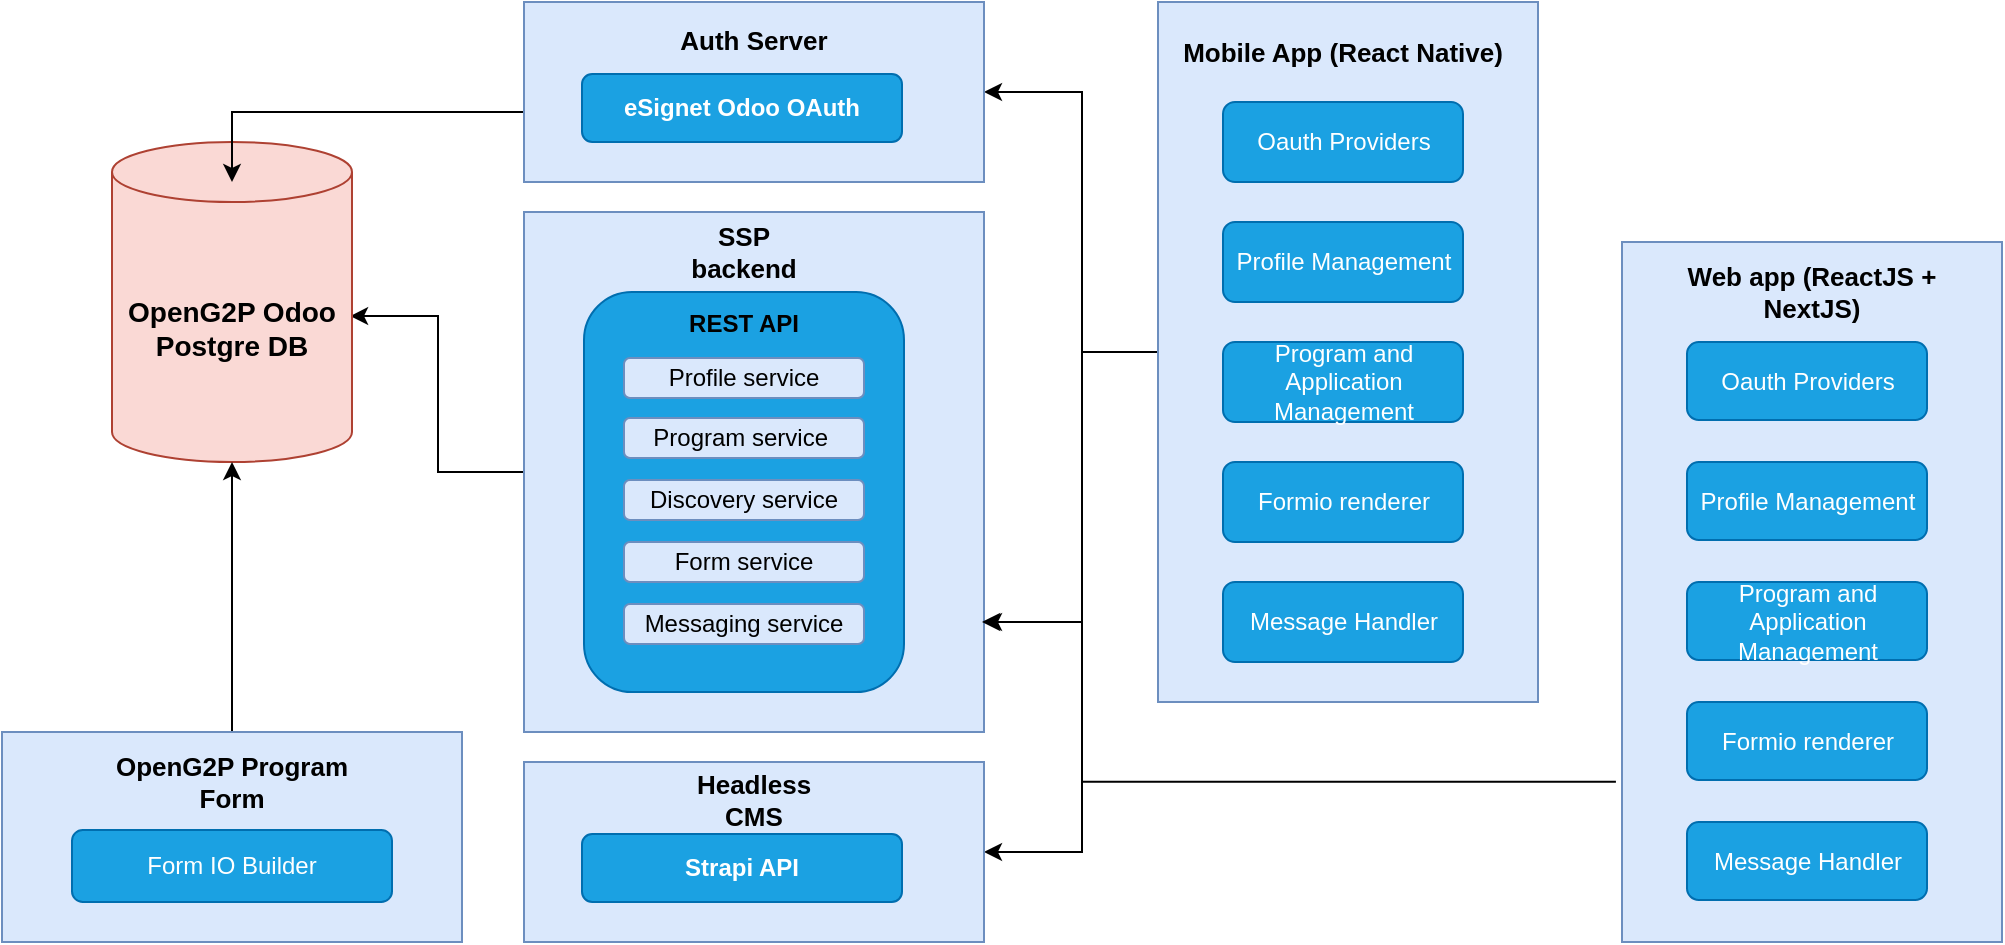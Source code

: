 <mxfile version="21.6.8" type="github">
  <diagram id="DjwuBjzQSKJYnALhCdY3" name="Page-1">
    <mxGraphModel dx="1360" dy="775" grid="1" gridSize="10" guides="1" tooltips="1" connect="1" arrows="1" fold="1" page="1" pageScale="1" pageWidth="1200" pageHeight="1070" math="0" shadow="0">
      <root>
        <mxCell id="0" />
        <mxCell id="1" parent="0" />
        <mxCell id="b1JM1hCjotkIpADGfJ9--21" style="edgeStyle=orthogonalEdgeStyle;rounded=0;orthogonalLoop=1;jettySize=auto;html=1;entryX=0.992;entryY=0.544;entryDx=0;entryDy=0;entryPerimeter=0;" parent="1" source="4EAGslu62ZiDNw4BVvQ3-2" target="4EAGslu62ZiDNw4BVvQ3-6" edge="1">
          <mxGeometry relative="1" as="geometry" />
        </mxCell>
        <mxCell id="4EAGslu62ZiDNw4BVvQ3-2" value="" style="rounded=0;whiteSpace=wrap;html=1;fillColor=#dae8fc;strokeColor=#6c8ebf;" parent="1" vertex="1">
          <mxGeometry x="291" y="145" width="230" height="260" as="geometry" />
        </mxCell>
        <mxCell id="6dZB4tW-6M1oG2YMDY4f-12" value="" style="edgeStyle=orthogonalEdgeStyle;rounded=0;orthogonalLoop=1;jettySize=auto;html=1;" parent="1" source="4EAGslu62ZiDNw4BVvQ3-4" target="4EAGslu62ZiDNw4BVvQ3-2" edge="1">
          <mxGeometry relative="1" as="geometry">
            <Array as="points">
              <mxPoint x="570" y="215" />
              <mxPoint x="570" y="350" />
            </Array>
          </mxGeometry>
        </mxCell>
        <mxCell id="8woOy839lry5bqBcpYEG-5" style="edgeStyle=orthogonalEdgeStyle;rounded=0;orthogonalLoop=1;jettySize=auto;html=1;entryX=1;entryY=0.5;entryDx=0;entryDy=0;" edge="1" parent="1" source="4EAGslu62ZiDNw4BVvQ3-4" target="6dZB4tW-6M1oG2YMDY4f-7">
          <mxGeometry relative="1" as="geometry">
            <Array as="points">
              <mxPoint x="570" y="215" />
              <mxPoint x="570" y="85" />
            </Array>
          </mxGeometry>
        </mxCell>
        <mxCell id="8woOy839lry5bqBcpYEG-6" style="edgeStyle=orthogonalEdgeStyle;rounded=0;orthogonalLoop=1;jettySize=auto;html=1;entryX=1;entryY=0.5;entryDx=0;entryDy=0;" edge="1" parent="1" source="4EAGslu62ZiDNw4BVvQ3-4" target="8woOy839lry5bqBcpYEG-1">
          <mxGeometry relative="1" as="geometry">
            <Array as="points">
              <mxPoint x="570" y="215" />
              <mxPoint x="570" y="465" />
            </Array>
          </mxGeometry>
        </mxCell>
        <mxCell id="4EAGslu62ZiDNw4BVvQ3-4" value="" style="rounded=0;whiteSpace=wrap;html=1;fillColor=#dae8fc;strokeColor=#6c8ebf;" parent="1" vertex="1">
          <mxGeometry x="608" y="40" width="190" height="350" as="geometry" />
        </mxCell>
        <mxCell id="4EAGslu62ZiDNw4BVvQ3-5" value="" style="rounded=0;whiteSpace=wrap;html=1;fillColor=#dae8fc;strokeColor=#6c8ebf;" parent="1" vertex="1">
          <mxGeometry x="840" y="160" width="190" height="350" as="geometry" />
        </mxCell>
        <mxCell id="4EAGslu62ZiDNw4BVvQ3-6" value="OpenG2P Odoo &lt;br style=&quot;font-size: 14px;&quot;&gt;Postgre DB" style="shape=cylinder3;whiteSpace=wrap;html=1;boundedLbl=1;backgroundOutline=1;size=15;fillColor=#fad9d5;strokeColor=#ae4132;fontStyle=1;fontSize=14;" parent="1" vertex="1">
          <mxGeometry x="85" y="110" width="120" height="160" as="geometry" />
        </mxCell>
        <mxCell id="4EAGslu62ZiDNw4BVvQ3-7" value="" style="rounded=1;whiteSpace=wrap;html=1;fillColor=#1ba1e2;strokeColor=#006EAF;fontColor=#ffffff;" parent="1" vertex="1">
          <mxGeometry x="321" y="185" width="160" height="200" as="geometry" />
        </mxCell>
        <mxCell id="4EAGslu62ZiDNw4BVvQ3-9" value="Mobile App (React Native)" style="text;html=1;strokeColor=none;fillColor=none;align=center;verticalAlign=middle;whiteSpace=wrap;rounded=0;fontSize=13;fontStyle=1" parent="1" vertex="1">
          <mxGeometry x="618" y="50" width="165" height="30" as="geometry" />
        </mxCell>
        <mxCell id="4EAGslu62ZiDNw4BVvQ3-10" value="Web app (ReactJS + NextJS)" style="text;html=1;strokeColor=none;fillColor=none;align=center;verticalAlign=middle;whiteSpace=wrap;rounded=0;fontSize=13;fontStyle=1" parent="1" vertex="1">
          <mxGeometry x="850" y="170" width="170" height="30" as="geometry" />
        </mxCell>
        <mxCell id="4EAGslu62ZiDNw4BVvQ3-16" value="Formio renderer" style="rounded=1;whiteSpace=wrap;html=1;fillColor=#1ba1e2;strokeColor=#006EAF;fontColor=#ffffff;" parent="1" vertex="1">
          <mxGeometry x="640.5" y="270" width="120" height="40" as="geometry" />
        </mxCell>
        <mxCell id="6dZB4tW-6M1oG2YMDY4f-2" value="SSP backend" style="text;html=1;strokeColor=none;fillColor=none;align=center;verticalAlign=middle;whiteSpace=wrap;rounded=0;fontSize=13;fontStyle=1" parent="1" vertex="1">
          <mxGeometry x="361" y="150" width="80" height="30" as="geometry" />
        </mxCell>
        <mxCell id="b1JM1hCjotkIpADGfJ9--22" style="edgeStyle=orthogonalEdgeStyle;rounded=0;orthogonalLoop=1;jettySize=auto;html=1;entryX=0.5;entryY=1;entryDx=0;entryDy=0;entryPerimeter=0;" parent="1" source="6dZB4tW-6M1oG2YMDY4f-3" target="4EAGslu62ZiDNw4BVvQ3-6" edge="1">
          <mxGeometry relative="1" as="geometry" />
        </mxCell>
        <mxCell id="6dZB4tW-6M1oG2YMDY4f-3" value="" style="rounded=0;whiteSpace=wrap;html=1;fillColor=#dae8fc;strokeColor=#6c8ebf;" parent="1" vertex="1">
          <mxGeometry x="30" y="405" width="230" height="105" as="geometry" />
        </mxCell>
        <mxCell id="6dZB4tW-6M1oG2YMDY4f-5" value="Form IO Builder" style="rounded=1;whiteSpace=wrap;html=1;fillColor=#1ba1e2;strokeColor=#006EAF;fontColor=#ffffff;" parent="1" vertex="1">
          <mxGeometry x="65" y="454" width="160" height="36" as="geometry" />
        </mxCell>
        <mxCell id="6dZB4tW-6M1oG2YMDY4f-6" value="OpenG2P Program Form" style="text;html=1;strokeColor=none;fillColor=none;align=center;verticalAlign=middle;whiteSpace=wrap;rounded=0;fontSize=13;fontStyle=1" parent="1" vertex="1">
          <mxGeometry x="85" y="414.5" width="120" height="30" as="geometry" />
        </mxCell>
        <mxCell id="b1JM1hCjotkIpADGfJ9--19" style="edgeStyle=orthogonalEdgeStyle;rounded=0;orthogonalLoop=1;jettySize=auto;html=1;" parent="1" source="6dZB4tW-6M1oG2YMDY4f-7" edge="1">
          <mxGeometry relative="1" as="geometry">
            <mxPoint x="145" y="130" as="targetPoint" />
            <Array as="points">
              <mxPoint x="145" y="95" />
              <mxPoint x="145" y="130" />
            </Array>
          </mxGeometry>
        </mxCell>
        <mxCell id="6dZB4tW-6M1oG2YMDY4f-7" value="" style="rounded=0;whiteSpace=wrap;html=1;fillColor=#dae8fc;strokeColor=#6c8ebf;" parent="1" vertex="1">
          <mxGeometry x="291" y="40" width="230" height="90" as="geometry" />
        </mxCell>
        <mxCell id="6dZB4tW-6M1oG2YMDY4f-8" value="eSignet Odoo OAuth" style="rounded=1;whiteSpace=wrap;html=1;fillColor=#1ba1e2;strokeColor=#006EAF;fontColor=#ffffff;fontStyle=1" parent="1" vertex="1">
          <mxGeometry x="320" y="76" width="160" height="34" as="geometry" />
        </mxCell>
        <mxCell id="6dZB4tW-6M1oG2YMDY4f-10" value="Auth Server" style="text;html=1;strokeColor=none;fillColor=none;align=center;verticalAlign=middle;whiteSpace=wrap;rounded=0;fontSize=13;fontStyle=1" parent="1" vertex="1">
          <mxGeometry x="366" y="44" width="80" height="30" as="geometry" />
        </mxCell>
        <mxCell id="6dZB4tW-6M1oG2YMDY4f-13" value="Oauth Providers" style="rounded=1;whiteSpace=wrap;html=1;fillColor=#1ba1e2;strokeColor=#006EAF;fontColor=#ffffff;" parent="1" vertex="1">
          <mxGeometry x="640.5" y="90" width="120" height="40" as="geometry" />
        </mxCell>
        <mxCell id="6dZB4tW-6M1oG2YMDY4f-14" value="Profile Management" style="rounded=1;whiteSpace=wrap;html=1;fillColor=#1ba1e2;strokeColor=#006EAF;fontColor=#ffffff;" parent="1" vertex="1">
          <mxGeometry x="640.5" y="150" width="120" height="40" as="geometry" />
        </mxCell>
        <mxCell id="6dZB4tW-6M1oG2YMDY4f-15" value="Program and Application Management" style="rounded=1;whiteSpace=wrap;html=1;fillColor=#1ba1e2;strokeColor=#006EAF;fontColor=#ffffff;" parent="1" vertex="1">
          <mxGeometry x="640.5" y="210" width="120" height="40" as="geometry" />
        </mxCell>
        <mxCell id="6dZB4tW-6M1oG2YMDY4f-20" value="" style="edgeStyle=orthogonalEdgeStyle;rounded=0;orthogonalLoop=1;jettySize=auto;html=1;exitX=-0.016;exitY=0.771;exitDx=0;exitDy=0;exitPerimeter=0;" parent="1" source="4EAGslu62ZiDNw4BVvQ3-5" edge="1">
          <mxGeometry relative="1" as="geometry">
            <mxPoint x="791" y="580" as="sourcePoint" />
            <mxPoint x="520" y="350" as="targetPoint" />
            <Array as="points">
              <mxPoint x="570" y="430" />
              <mxPoint x="570" y="350" />
            </Array>
          </mxGeometry>
        </mxCell>
        <mxCell id="b1JM1hCjotkIpADGfJ9--1" value="Message Handler" style="rounded=1;whiteSpace=wrap;html=1;fillColor=#1ba1e2;strokeColor=#006EAF;fontColor=#ffffff;" parent="1" vertex="1">
          <mxGeometry x="640.5" y="330" width="120" height="40" as="geometry" />
        </mxCell>
        <mxCell id="b1JM1hCjotkIpADGfJ9--2" value="Formio renderer" style="rounded=1;whiteSpace=wrap;html=1;fillColor=#1ba1e2;strokeColor=#006EAF;fontColor=#ffffff;" parent="1" vertex="1">
          <mxGeometry x="872.5" y="390" width="120" height="39" as="geometry" />
        </mxCell>
        <mxCell id="b1JM1hCjotkIpADGfJ9--3" value="Oauth Providers" style="rounded=1;whiteSpace=wrap;html=1;fillColor=#1ba1e2;strokeColor=#006EAF;fontColor=#ffffff;" parent="1" vertex="1">
          <mxGeometry x="872.5" y="210" width="120" height="39" as="geometry" />
        </mxCell>
        <mxCell id="b1JM1hCjotkIpADGfJ9--4" value="Profile Management" style="rounded=1;whiteSpace=wrap;html=1;fillColor=#1ba1e2;strokeColor=#006EAF;fontColor=#ffffff;" parent="1" vertex="1">
          <mxGeometry x="872.5" y="270" width="120" height="39" as="geometry" />
        </mxCell>
        <mxCell id="b1JM1hCjotkIpADGfJ9--5" value="Program and Application Management" style="rounded=1;whiteSpace=wrap;html=1;fillColor=#1ba1e2;strokeColor=#006EAF;fontColor=#ffffff;" parent="1" vertex="1">
          <mxGeometry x="872.5" y="330" width="120" height="39" as="geometry" />
        </mxCell>
        <mxCell id="b1JM1hCjotkIpADGfJ9--6" value="Message Handler" style="rounded=1;whiteSpace=wrap;html=1;fillColor=#1ba1e2;strokeColor=#006EAF;fontColor=#ffffff;" parent="1" vertex="1">
          <mxGeometry x="872.5" y="450" width="120" height="39" as="geometry" />
        </mxCell>
        <mxCell id="b1JM1hCjotkIpADGfJ9--7" value="REST API" style="text;html=1;strokeColor=none;fillColor=none;align=center;verticalAlign=middle;whiteSpace=wrap;rounded=0;fontStyle=1" parent="1" vertex="1">
          <mxGeometry x="371" y="186" width="60" height="30" as="geometry" />
        </mxCell>
        <mxCell id="b1JM1hCjotkIpADGfJ9--8" value="Profile service" style="rounded=1;whiteSpace=wrap;html=1;fillColor=#dae8fc;strokeColor=#6c8ebf;" parent="1" vertex="1">
          <mxGeometry x="341" y="218" width="120" height="20" as="geometry" />
        </mxCell>
        <mxCell id="b1JM1hCjotkIpADGfJ9--9" value="Program service&amp;nbsp;" style="rounded=1;whiteSpace=wrap;html=1;fillColor=#dae8fc;strokeColor=#6c8ebf;" parent="1" vertex="1">
          <mxGeometry x="341" y="248" width="120" height="20" as="geometry" />
        </mxCell>
        <mxCell id="b1JM1hCjotkIpADGfJ9--10" value="Form service" style="rounded=1;whiteSpace=wrap;html=1;fillColor=#dae8fc;strokeColor=#6c8ebf;" parent="1" vertex="1">
          <mxGeometry x="341" y="310" width="120" height="20" as="geometry" />
        </mxCell>
        <mxCell id="b1JM1hCjotkIpADGfJ9--15" value="Messaging service" style="rounded=1;whiteSpace=wrap;html=1;fillColor=#dae8fc;strokeColor=#6c8ebf;" parent="1" vertex="1">
          <mxGeometry x="341" y="341" width="120" height="20" as="geometry" />
        </mxCell>
        <mxCell id="b1JM1hCjotkIpADGfJ9--18" value="Discovery service" style="rounded=1;whiteSpace=wrap;html=1;fillColor=#dae8fc;strokeColor=#6c8ebf;" parent="1" vertex="1">
          <mxGeometry x="341" y="279" width="120" height="20" as="geometry" />
        </mxCell>
        <mxCell id="8woOy839lry5bqBcpYEG-1" value="" style="rounded=0;whiteSpace=wrap;html=1;fillColor=#dae8fc;strokeColor=#6c8ebf;" vertex="1" parent="1">
          <mxGeometry x="291" y="420" width="230" height="90" as="geometry" />
        </mxCell>
        <mxCell id="8woOy839lry5bqBcpYEG-2" value="Strapi API" style="rounded=1;whiteSpace=wrap;html=1;fillColor=#1ba1e2;strokeColor=#006EAF;fontColor=#ffffff;fontStyle=1" vertex="1" parent="1">
          <mxGeometry x="320" y="456" width="160" height="34" as="geometry" />
        </mxCell>
        <mxCell id="8woOy839lry5bqBcpYEG-3" value="Headless CMS" style="text;html=1;strokeColor=none;fillColor=none;align=center;verticalAlign=middle;whiteSpace=wrap;rounded=0;fontSize=13;fontStyle=1" vertex="1" parent="1">
          <mxGeometry x="366" y="424" width="80" height="30" as="geometry" />
        </mxCell>
      </root>
    </mxGraphModel>
  </diagram>
</mxfile>
